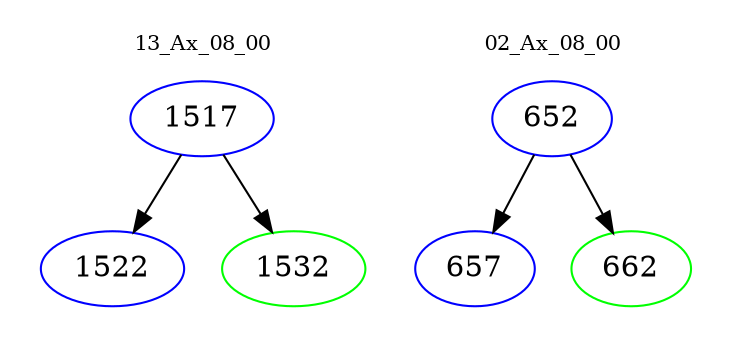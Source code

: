 digraph{
subgraph cluster_0 {
color = white
label = "13_Ax_08_00";
fontsize=10;
T0_1517 [label="1517", color="blue"]
T0_1517 -> T0_1522 [color="black"]
T0_1522 [label="1522", color="blue"]
T0_1517 -> T0_1532 [color="black"]
T0_1532 [label="1532", color="green"]
}
subgraph cluster_1 {
color = white
label = "02_Ax_08_00";
fontsize=10;
T1_652 [label="652", color="blue"]
T1_652 -> T1_657 [color="black"]
T1_657 [label="657", color="blue"]
T1_652 -> T1_662 [color="black"]
T1_662 [label="662", color="green"]
}
}

